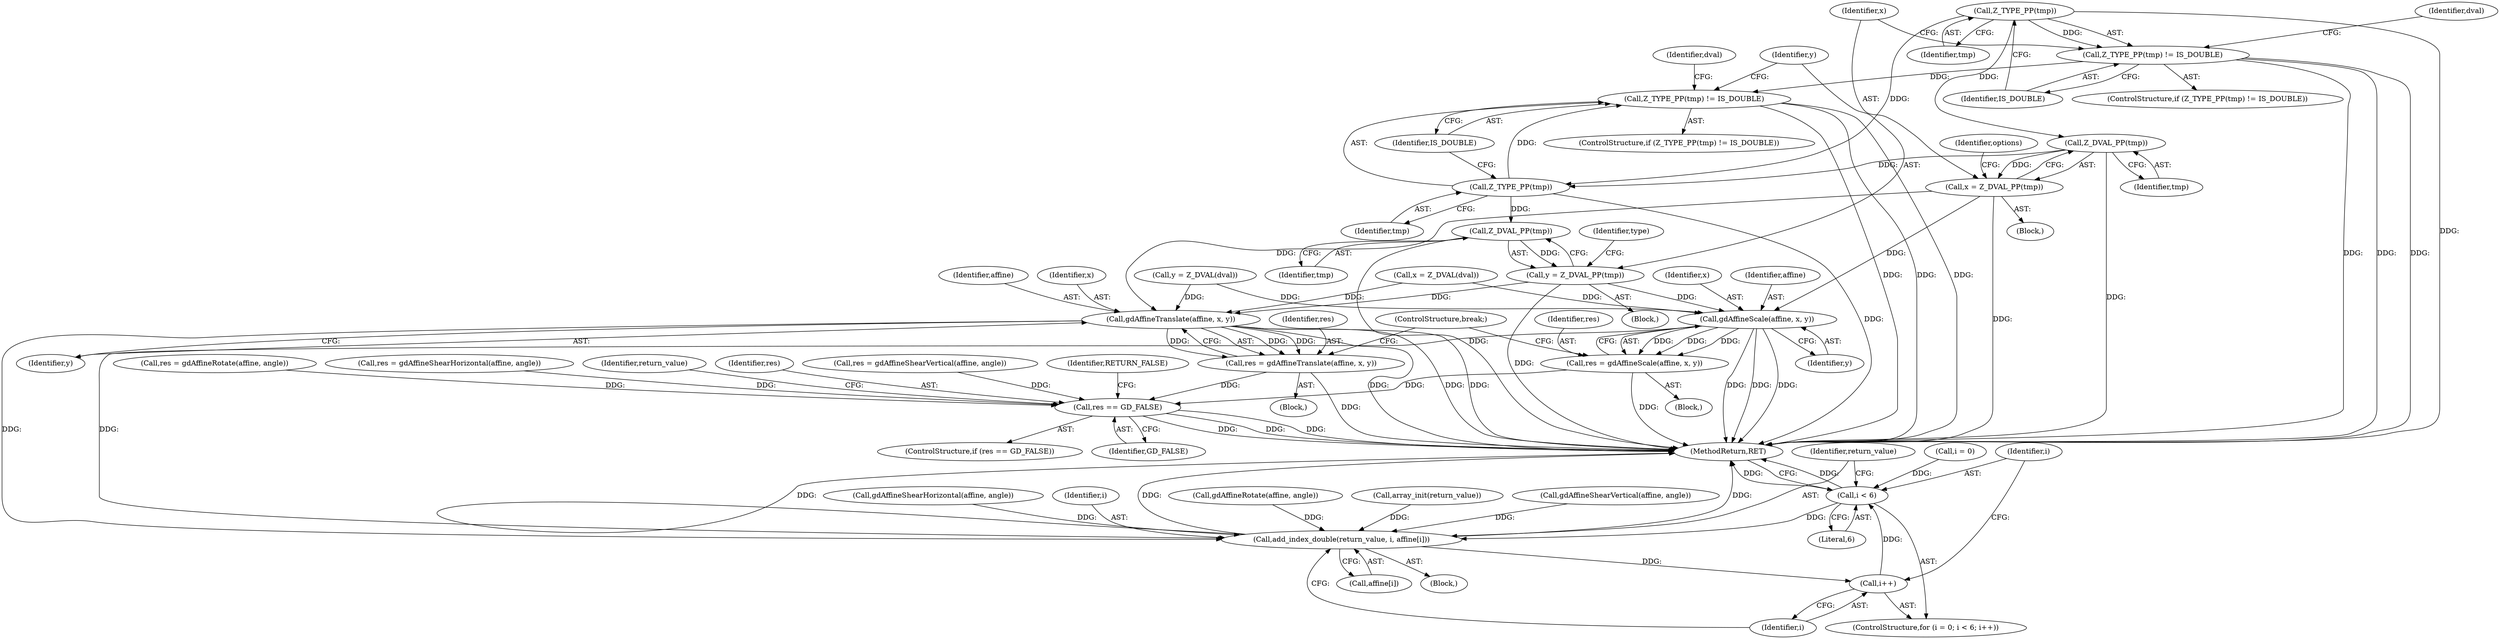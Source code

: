 digraph "0_php-src_2938329ce19cb8c4197dec146c3ec887c6f61d01_3@pointer" {
"1000146" [label="(Call,Z_TYPE_PP(tmp))"];
"1000145" [label="(Call,Z_TYPE_PP(tmp) != IS_DOUBLE)"];
"1000190" [label="(Call,Z_TYPE_PP(tmp) != IS_DOUBLE)"];
"1000170" [label="(Call,Z_DVAL_PP(tmp))"];
"1000168" [label="(Call,x = Z_DVAL_PP(tmp))"];
"1000227" [label="(Call,gdAffineTranslate(affine, x, y))"];
"1000225" [label="(Call,res = gdAffineTranslate(affine, x, y))"];
"1000284" [label="(Call,res == GD_FALSE)"];
"1000303" [label="(Call,add_index_double(return_value, i, affine[i]))"];
"1000300" [label="(Call,i++)"];
"1000297" [label="(Call,i < 6)"];
"1000235" [label="(Call,gdAffineScale(affine, x, y))"];
"1000233" [label="(Call,res = gdAffineScale(affine, x, y))"];
"1000191" [label="(Call,Z_TYPE_PP(tmp))"];
"1000215" [label="(Call,Z_DVAL_PP(tmp))"];
"1000213" [label="(Call,y = Z_DVAL_PP(tmp))"];
"1000285" [label="(Identifier,res)"];
"1000226" [label="(Identifier,res)"];
"1000268" [label="(Call,res = gdAffineShearVertical(affine, angle))"];
"1000189" [label="(ControlStructure,if (Z_TYPE_PP(tmp) != IS_DOUBLE))"];
"1000283" [label="(ControlStructure,if (res == GD_FALSE))"];
"1000277" [label="(Call,gdAffineRotate(affine, angle))"];
"1000170" [label="(Call,Z_DVAL_PP(tmp))"];
"1000145" [label="(Call,Z_TYPE_PP(tmp) != IS_DOUBLE)"];
"1000179" [label="(Identifier,options)"];
"1000235" [label="(Call,gdAffineScale(affine, x, y))"];
"1000302" [label="(Block,)"];
"1000291" [label="(Call,array_init(return_value))"];
"1000303" [label="(Call,add_index_double(return_value, i, affine[i]))"];
"1000299" [label="(Literal,6)"];
"1000197" [label="(Identifier,dval)"];
"1000288" [label="(Identifier,RETURN_FALSE)"];
"1000237" [label="(Identifier,x)"];
"1000167" [label="(Block,)"];
"1000298" [label="(Identifier,i)"];
"1000297" [label="(Call,i < 6)"];
"1000286" [label="(Identifier,GD_FALSE)"];
"1000144" [label="(ControlStructure,if (Z_TYPE_PP(tmp) != IS_DOUBLE))"];
"1000232" [label="(Block,)"];
"1000225" [label="(Call,res = gdAffineTranslate(affine, x, y))"];
"1000275" [label="(Call,res = gdAffineRotate(affine, angle))"];
"1000270" [label="(Call,gdAffineShearVertical(affine, angle))"];
"1000212" [label="(Block,)"];
"1000293" [label="(ControlStructure,for (i = 0; i < 6; i++))"];
"1000213" [label="(Call,y = Z_DVAL_PP(tmp))"];
"1000207" [label="(Call,y = Z_DVAL(dval))"];
"1000284" [label="(Call,res == GD_FALSE)"];
"1000236" [label="(Identifier,affine)"];
"1000193" [label="(Identifier,IS_DOUBLE)"];
"1000230" [label="(Identifier,y)"];
"1000300" [label="(Call,i++)"];
"1000191" [label="(Call,Z_TYPE_PP(tmp))"];
"1000304" [label="(Identifier,return_value)"];
"1000190" [label="(Call,Z_TYPE_PP(tmp) != IS_DOUBLE)"];
"1000147" [label="(Identifier,tmp)"];
"1000168" [label="(Call,x = Z_DVAL_PP(tmp))"];
"1000152" [label="(Identifier,dval)"];
"1000257" [label="(Call,res = gdAffineShearHorizontal(affine, angle))"];
"1000301" [label="(Identifier,i)"];
"1000306" [label="(Call,affine[i])"];
"1000227" [label="(Call,gdAffineTranslate(affine, x, y))"];
"1000216" [label="(Identifier,tmp)"];
"1000294" [label="(Call,i = 0)"];
"1000238" [label="(Identifier,y)"];
"1000224" [label="(Block,)"];
"1000222" [label="(Identifier,type)"];
"1000239" [label="(ControlStructure,break;)"];
"1000259" [label="(Call,gdAffineShearHorizontal(affine, angle))"];
"1000192" [label="(Identifier,tmp)"];
"1000228" [label="(Identifier,affine)"];
"1000214" [label="(Identifier,y)"];
"1000233" [label="(Call,res = gdAffineScale(affine, x, y))"];
"1000234" [label="(Identifier,res)"];
"1000148" [label="(Identifier,IS_DOUBLE)"];
"1000171" [label="(Identifier,tmp)"];
"1000169" [label="(Identifier,x)"];
"1000162" [label="(Call,x = Z_DVAL(dval))"];
"1000146" [label="(Call,Z_TYPE_PP(tmp))"];
"1000309" [label="(MethodReturn,RET)"];
"1000215" [label="(Call,Z_DVAL_PP(tmp))"];
"1000229" [label="(Identifier,x)"];
"1000305" [label="(Identifier,i)"];
"1000292" [label="(Identifier,return_value)"];
"1000146" -> "1000145"  [label="AST: "];
"1000146" -> "1000147"  [label="CFG: "];
"1000147" -> "1000146"  [label="AST: "];
"1000148" -> "1000146"  [label="CFG: "];
"1000146" -> "1000309"  [label="DDG: "];
"1000146" -> "1000145"  [label="DDG: "];
"1000146" -> "1000170"  [label="DDG: "];
"1000146" -> "1000191"  [label="DDG: "];
"1000145" -> "1000144"  [label="AST: "];
"1000145" -> "1000148"  [label="CFG: "];
"1000148" -> "1000145"  [label="AST: "];
"1000152" -> "1000145"  [label="CFG: "];
"1000169" -> "1000145"  [label="CFG: "];
"1000145" -> "1000309"  [label="DDG: "];
"1000145" -> "1000309"  [label="DDG: "];
"1000145" -> "1000309"  [label="DDG: "];
"1000145" -> "1000190"  [label="DDG: "];
"1000190" -> "1000189"  [label="AST: "];
"1000190" -> "1000193"  [label="CFG: "];
"1000191" -> "1000190"  [label="AST: "];
"1000193" -> "1000190"  [label="AST: "];
"1000197" -> "1000190"  [label="CFG: "];
"1000214" -> "1000190"  [label="CFG: "];
"1000190" -> "1000309"  [label="DDG: "];
"1000190" -> "1000309"  [label="DDG: "];
"1000190" -> "1000309"  [label="DDG: "];
"1000191" -> "1000190"  [label="DDG: "];
"1000170" -> "1000168"  [label="AST: "];
"1000170" -> "1000171"  [label="CFG: "];
"1000171" -> "1000170"  [label="AST: "];
"1000168" -> "1000170"  [label="CFG: "];
"1000170" -> "1000309"  [label="DDG: "];
"1000170" -> "1000168"  [label="DDG: "];
"1000170" -> "1000191"  [label="DDG: "];
"1000168" -> "1000167"  [label="AST: "];
"1000169" -> "1000168"  [label="AST: "];
"1000179" -> "1000168"  [label="CFG: "];
"1000168" -> "1000309"  [label="DDG: "];
"1000168" -> "1000227"  [label="DDG: "];
"1000168" -> "1000235"  [label="DDG: "];
"1000227" -> "1000225"  [label="AST: "];
"1000227" -> "1000230"  [label="CFG: "];
"1000228" -> "1000227"  [label="AST: "];
"1000229" -> "1000227"  [label="AST: "];
"1000230" -> "1000227"  [label="AST: "];
"1000225" -> "1000227"  [label="CFG: "];
"1000227" -> "1000309"  [label="DDG: "];
"1000227" -> "1000309"  [label="DDG: "];
"1000227" -> "1000309"  [label="DDG: "];
"1000227" -> "1000225"  [label="DDG: "];
"1000227" -> "1000225"  [label="DDG: "];
"1000227" -> "1000225"  [label="DDG: "];
"1000162" -> "1000227"  [label="DDG: "];
"1000213" -> "1000227"  [label="DDG: "];
"1000207" -> "1000227"  [label="DDG: "];
"1000227" -> "1000303"  [label="DDG: "];
"1000225" -> "1000224"  [label="AST: "];
"1000226" -> "1000225"  [label="AST: "];
"1000239" -> "1000225"  [label="CFG: "];
"1000225" -> "1000309"  [label="DDG: "];
"1000225" -> "1000284"  [label="DDG: "];
"1000284" -> "1000283"  [label="AST: "];
"1000284" -> "1000286"  [label="CFG: "];
"1000285" -> "1000284"  [label="AST: "];
"1000286" -> "1000284"  [label="AST: "];
"1000288" -> "1000284"  [label="CFG: "];
"1000292" -> "1000284"  [label="CFG: "];
"1000284" -> "1000309"  [label="DDG: "];
"1000284" -> "1000309"  [label="DDG: "];
"1000284" -> "1000309"  [label="DDG: "];
"1000268" -> "1000284"  [label="DDG: "];
"1000257" -> "1000284"  [label="DDG: "];
"1000275" -> "1000284"  [label="DDG: "];
"1000233" -> "1000284"  [label="DDG: "];
"1000303" -> "1000302"  [label="AST: "];
"1000303" -> "1000306"  [label="CFG: "];
"1000304" -> "1000303"  [label="AST: "];
"1000305" -> "1000303"  [label="AST: "];
"1000306" -> "1000303"  [label="AST: "];
"1000301" -> "1000303"  [label="CFG: "];
"1000303" -> "1000309"  [label="DDG: "];
"1000303" -> "1000309"  [label="DDG: "];
"1000303" -> "1000309"  [label="DDG: "];
"1000303" -> "1000300"  [label="DDG: "];
"1000291" -> "1000303"  [label="DDG: "];
"1000297" -> "1000303"  [label="DDG: "];
"1000259" -> "1000303"  [label="DDG: "];
"1000235" -> "1000303"  [label="DDG: "];
"1000277" -> "1000303"  [label="DDG: "];
"1000270" -> "1000303"  [label="DDG: "];
"1000300" -> "1000293"  [label="AST: "];
"1000300" -> "1000301"  [label="CFG: "];
"1000301" -> "1000300"  [label="AST: "];
"1000298" -> "1000300"  [label="CFG: "];
"1000300" -> "1000297"  [label="DDG: "];
"1000297" -> "1000293"  [label="AST: "];
"1000297" -> "1000299"  [label="CFG: "];
"1000298" -> "1000297"  [label="AST: "];
"1000299" -> "1000297"  [label="AST: "];
"1000304" -> "1000297"  [label="CFG: "];
"1000309" -> "1000297"  [label="CFG: "];
"1000297" -> "1000309"  [label="DDG: "];
"1000297" -> "1000309"  [label="DDG: "];
"1000294" -> "1000297"  [label="DDG: "];
"1000235" -> "1000233"  [label="AST: "];
"1000235" -> "1000238"  [label="CFG: "];
"1000236" -> "1000235"  [label="AST: "];
"1000237" -> "1000235"  [label="AST: "];
"1000238" -> "1000235"  [label="AST: "];
"1000233" -> "1000235"  [label="CFG: "];
"1000235" -> "1000309"  [label="DDG: "];
"1000235" -> "1000309"  [label="DDG: "];
"1000235" -> "1000309"  [label="DDG: "];
"1000235" -> "1000233"  [label="DDG: "];
"1000235" -> "1000233"  [label="DDG: "];
"1000235" -> "1000233"  [label="DDG: "];
"1000162" -> "1000235"  [label="DDG: "];
"1000213" -> "1000235"  [label="DDG: "];
"1000207" -> "1000235"  [label="DDG: "];
"1000233" -> "1000232"  [label="AST: "];
"1000234" -> "1000233"  [label="AST: "];
"1000239" -> "1000233"  [label="CFG: "];
"1000233" -> "1000309"  [label="DDG: "];
"1000191" -> "1000192"  [label="CFG: "];
"1000192" -> "1000191"  [label="AST: "];
"1000193" -> "1000191"  [label="CFG: "];
"1000191" -> "1000309"  [label="DDG: "];
"1000191" -> "1000215"  [label="DDG: "];
"1000215" -> "1000213"  [label="AST: "];
"1000215" -> "1000216"  [label="CFG: "];
"1000216" -> "1000215"  [label="AST: "];
"1000213" -> "1000215"  [label="CFG: "];
"1000215" -> "1000309"  [label="DDG: "];
"1000215" -> "1000213"  [label="DDG: "];
"1000213" -> "1000212"  [label="AST: "];
"1000214" -> "1000213"  [label="AST: "];
"1000222" -> "1000213"  [label="CFG: "];
"1000213" -> "1000309"  [label="DDG: "];
}
